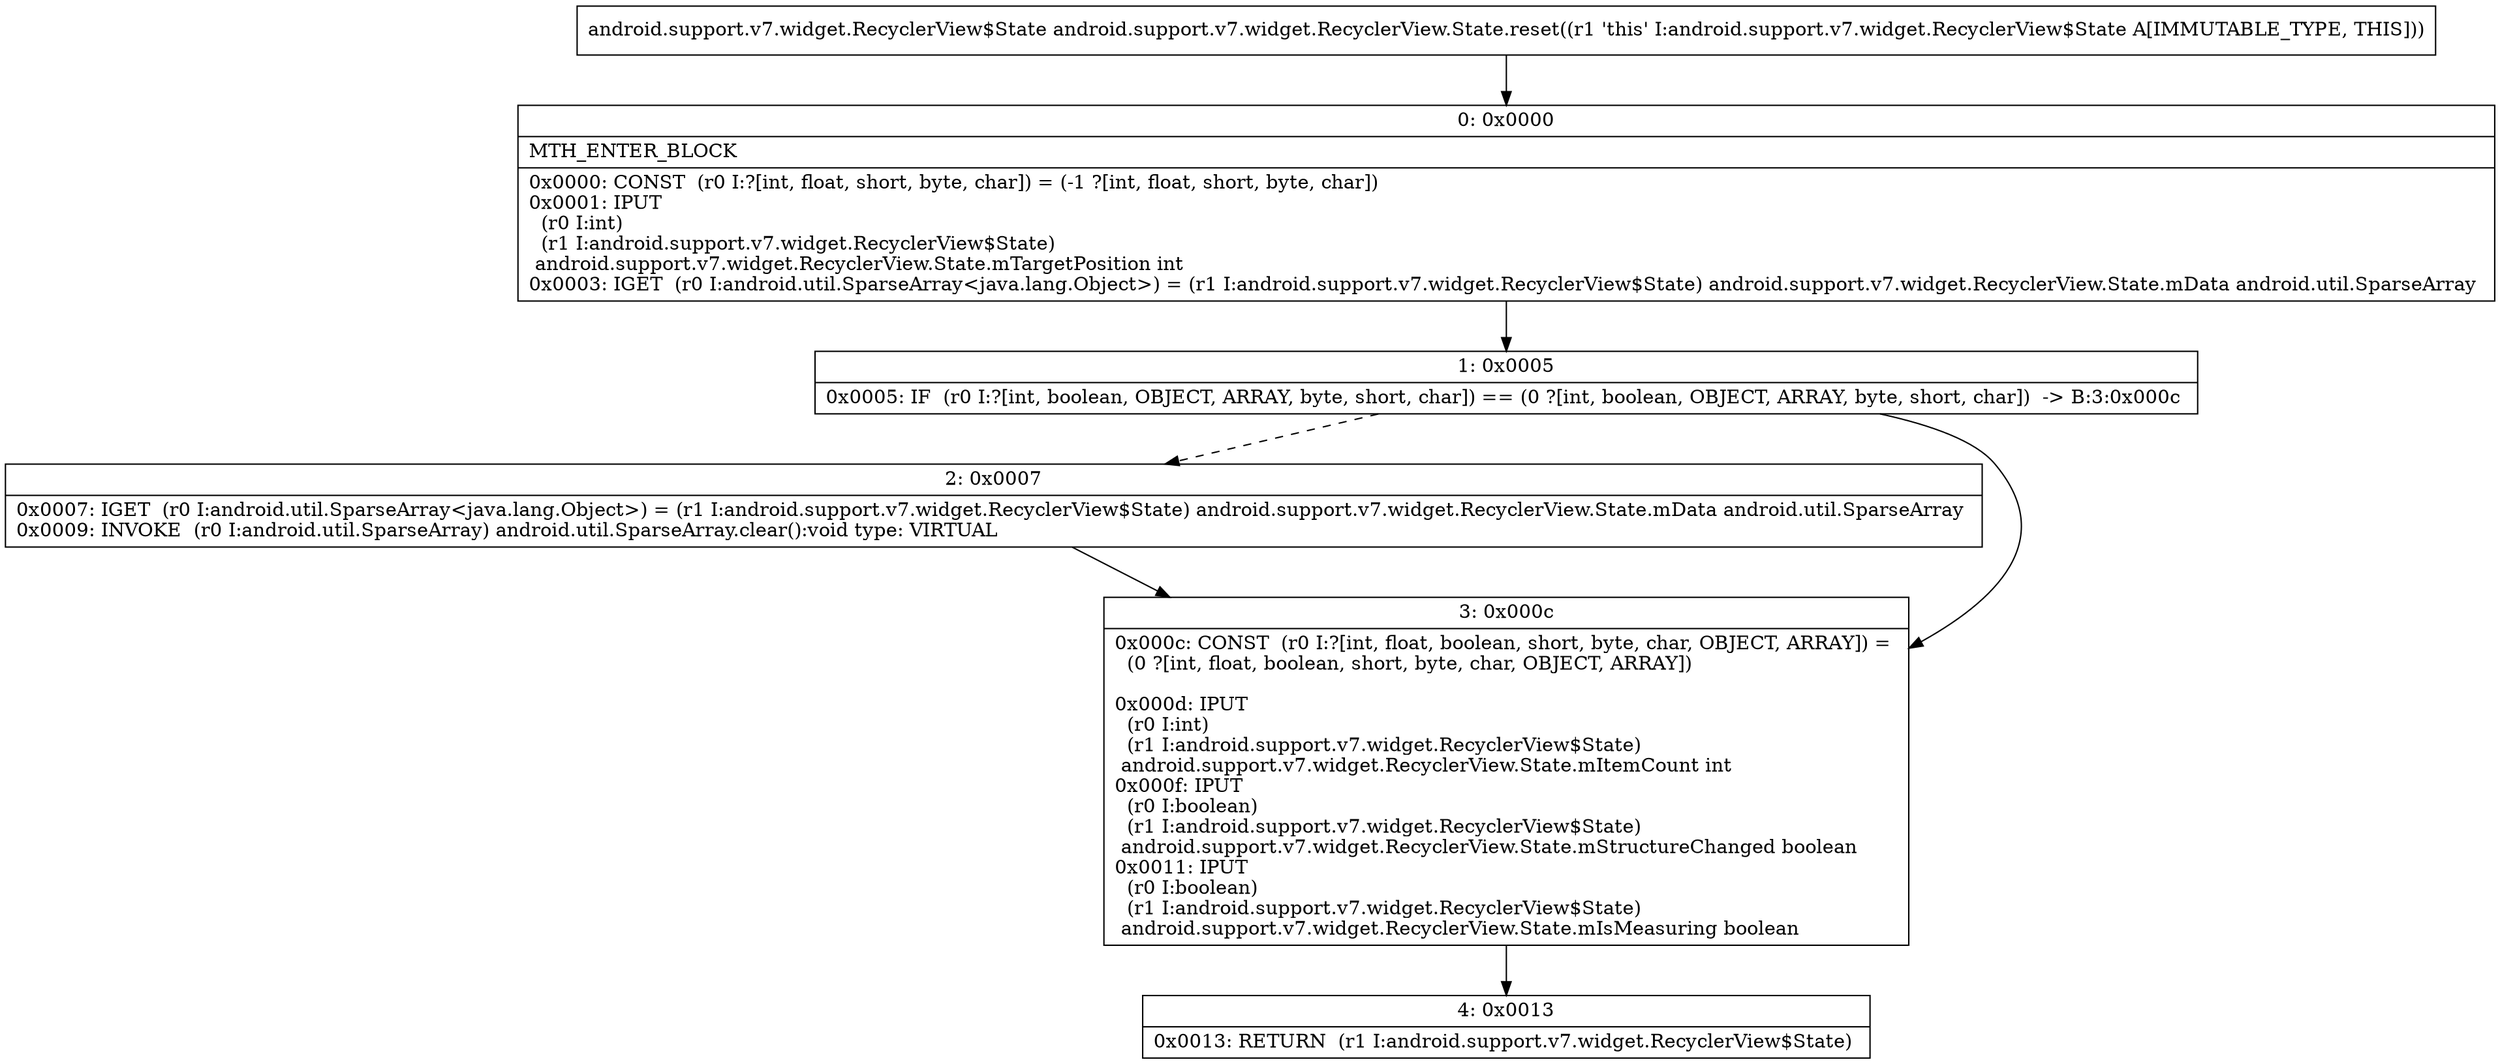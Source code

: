 digraph "CFG forandroid.support.v7.widget.RecyclerView.State.reset()Landroid\/support\/v7\/widget\/RecyclerView$State;" {
Node_0 [shape=record,label="{0\:\ 0x0000|MTH_ENTER_BLOCK\l|0x0000: CONST  (r0 I:?[int, float, short, byte, char]) = (\-1 ?[int, float, short, byte, char]) \l0x0001: IPUT  \l  (r0 I:int)\l  (r1 I:android.support.v7.widget.RecyclerView$State)\l android.support.v7.widget.RecyclerView.State.mTargetPosition int \l0x0003: IGET  (r0 I:android.util.SparseArray\<java.lang.Object\>) = (r1 I:android.support.v7.widget.RecyclerView$State) android.support.v7.widget.RecyclerView.State.mData android.util.SparseArray \l}"];
Node_1 [shape=record,label="{1\:\ 0x0005|0x0005: IF  (r0 I:?[int, boolean, OBJECT, ARRAY, byte, short, char]) == (0 ?[int, boolean, OBJECT, ARRAY, byte, short, char])  \-\> B:3:0x000c \l}"];
Node_2 [shape=record,label="{2\:\ 0x0007|0x0007: IGET  (r0 I:android.util.SparseArray\<java.lang.Object\>) = (r1 I:android.support.v7.widget.RecyclerView$State) android.support.v7.widget.RecyclerView.State.mData android.util.SparseArray \l0x0009: INVOKE  (r0 I:android.util.SparseArray) android.util.SparseArray.clear():void type: VIRTUAL \l}"];
Node_3 [shape=record,label="{3\:\ 0x000c|0x000c: CONST  (r0 I:?[int, float, boolean, short, byte, char, OBJECT, ARRAY]) = \l  (0 ?[int, float, boolean, short, byte, char, OBJECT, ARRAY])\l \l0x000d: IPUT  \l  (r0 I:int)\l  (r1 I:android.support.v7.widget.RecyclerView$State)\l android.support.v7.widget.RecyclerView.State.mItemCount int \l0x000f: IPUT  \l  (r0 I:boolean)\l  (r1 I:android.support.v7.widget.RecyclerView$State)\l android.support.v7.widget.RecyclerView.State.mStructureChanged boolean \l0x0011: IPUT  \l  (r0 I:boolean)\l  (r1 I:android.support.v7.widget.RecyclerView$State)\l android.support.v7.widget.RecyclerView.State.mIsMeasuring boolean \l}"];
Node_4 [shape=record,label="{4\:\ 0x0013|0x0013: RETURN  (r1 I:android.support.v7.widget.RecyclerView$State) \l}"];
MethodNode[shape=record,label="{android.support.v7.widget.RecyclerView$State android.support.v7.widget.RecyclerView.State.reset((r1 'this' I:android.support.v7.widget.RecyclerView$State A[IMMUTABLE_TYPE, THIS])) }"];
MethodNode -> Node_0;
Node_0 -> Node_1;
Node_1 -> Node_2[style=dashed];
Node_1 -> Node_3;
Node_2 -> Node_3;
Node_3 -> Node_4;
}

